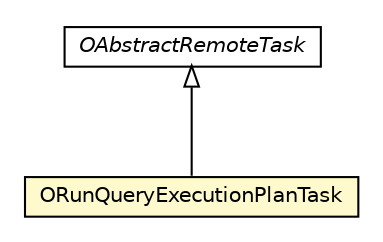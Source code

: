 #!/usr/local/bin/dot
#
# Class diagram 
# Generated by UMLGraph version R5_6-24-gf6e263 (http://www.umlgraph.org/)
#

digraph G {
	edge [fontname="Helvetica",fontsize=10,labelfontname="Helvetica",labelfontsize=10];
	node [fontname="Helvetica",fontsize=10,shape=plaintext];
	nodesep=0.25;
	ranksep=0.5;
	// com.orientechnologies.orient.server.distributed.task.OAbstractRemoteTask
	c5897910 [label=<<table title="com.orientechnologies.orient.server.distributed.task.OAbstractRemoteTask" border="0" cellborder="1" cellspacing="0" cellpadding="2" port="p" href="../../task/OAbstractRemoteTask.html">
		<tr><td><table border="0" cellspacing="0" cellpadding="1">
<tr><td align="center" balign="center"><font face="Helvetica-Oblique"> OAbstractRemoteTask </font></td></tr>
		</table></td></tr>
		</table>>, URL="../../task/OAbstractRemoteTask.html", fontname="Helvetica", fontcolor="black", fontsize=10.0];
	// com.orientechnologies.orient.server.distributed.impl.task.ORunQueryExecutionPlanTask
	c5898216 [label=<<table title="com.orientechnologies.orient.server.distributed.impl.task.ORunQueryExecutionPlanTask" border="0" cellborder="1" cellspacing="0" cellpadding="2" port="p" bgcolor="lemonChiffon" href="./ORunQueryExecutionPlanTask.html">
		<tr><td><table border="0" cellspacing="0" cellpadding="1">
<tr><td align="center" balign="center"> ORunQueryExecutionPlanTask </td></tr>
		</table></td></tr>
		</table>>, URL="./ORunQueryExecutionPlanTask.html", fontname="Helvetica", fontcolor="black", fontsize=10.0];
	//com.orientechnologies.orient.server.distributed.impl.task.ORunQueryExecutionPlanTask extends com.orientechnologies.orient.server.distributed.task.OAbstractRemoteTask
	c5897910:p -> c5898216:p [dir=back,arrowtail=empty];
}

